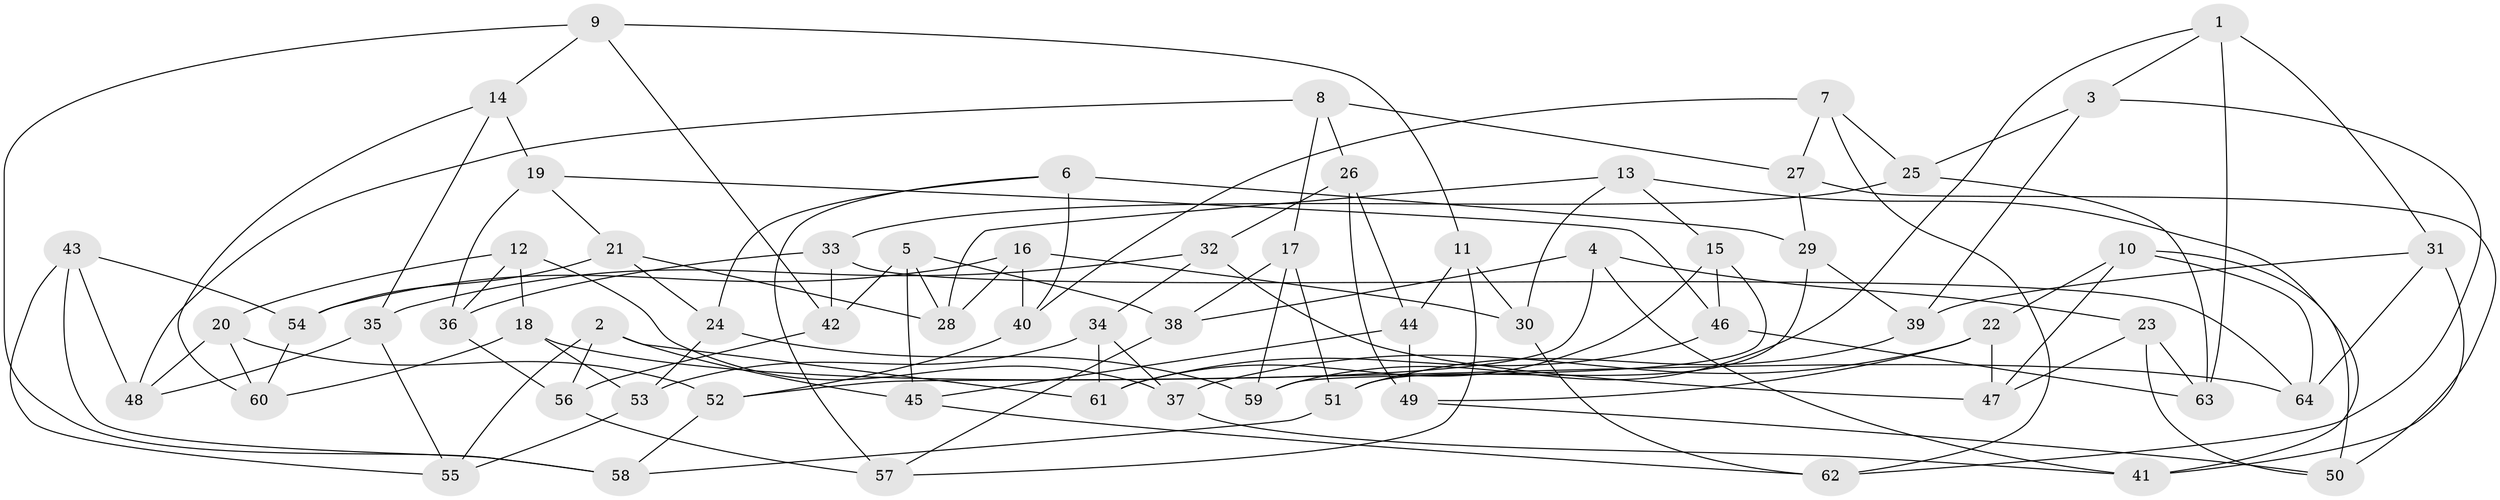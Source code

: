 // coarse degree distribution, {4: 0.59375, 10: 0.125, 7: 0.03125, 6: 0.09375, 9: 0.03125, 5: 0.03125, 3: 0.09375}
// Generated by graph-tools (version 1.1) at 2025/53/03/04/25 22:53:49]
// undirected, 64 vertices, 128 edges
graph export_dot {
  node [color=gray90,style=filled];
  1;
  2;
  3;
  4;
  5;
  6;
  7;
  8;
  9;
  10;
  11;
  12;
  13;
  14;
  15;
  16;
  17;
  18;
  19;
  20;
  21;
  22;
  23;
  24;
  25;
  26;
  27;
  28;
  29;
  30;
  31;
  32;
  33;
  34;
  35;
  36;
  37;
  38;
  39;
  40;
  41;
  42;
  43;
  44;
  45;
  46;
  47;
  48;
  49;
  50;
  51;
  52;
  53;
  54;
  55;
  56;
  57;
  58;
  59;
  60;
  61;
  62;
  63;
  64;
  1 -- 63;
  1 -- 3;
  1 -- 31;
  1 -- 59;
  2 -- 56;
  2 -- 45;
  2 -- 61;
  2 -- 55;
  3 -- 62;
  3 -- 39;
  3 -- 25;
  4 -- 41;
  4 -- 52;
  4 -- 23;
  4 -- 38;
  5 -- 42;
  5 -- 45;
  5 -- 38;
  5 -- 28;
  6 -- 29;
  6 -- 57;
  6 -- 40;
  6 -- 24;
  7 -- 62;
  7 -- 40;
  7 -- 25;
  7 -- 27;
  8 -- 27;
  8 -- 26;
  8 -- 17;
  8 -- 48;
  9 -- 11;
  9 -- 14;
  9 -- 42;
  9 -- 58;
  10 -- 47;
  10 -- 22;
  10 -- 50;
  10 -- 64;
  11 -- 30;
  11 -- 57;
  11 -- 44;
  12 -- 36;
  12 -- 37;
  12 -- 20;
  12 -- 18;
  13 -- 28;
  13 -- 30;
  13 -- 41;
  13 -- 15;
  14 -- 35;
  14 -- 19;
  14 -- 60;
  15 -- 61;
  15 -- 59;
  15 -- 46;
  16 -- 28;
  16 -- 30;
  16 -- 54;
  16 -- 40;
  17 -- 51;
  17 -- 38;
  17 -- 59;
  18 -- 64;
  18 -- 60;
  18 -- 53;
  19 -- 21;
  19 -- 46;
  19 -- 36;
  20 -- 60;
  20 -- 52;
  20 -- 48;
  21 -- 24;
  21 -- 54;
  21 -- 28;
  22 -- 47;
  22 -- 37;
  22 -- 49;
  23 -- 47;
  23 -- 50;
  23 -- 63;
  24 -- 53;
  24 -- 59;
  25 -- 33;
  25 -- 63;
  26 -- 44;
  26 -- 32;
  26 -- 49;
  27 -- 29;
  27 -- 50;
  29 -- 51;
  29 -- 39;
  30 -- 62;
  31 -- 64;
  31 -- 39;
  31 -- 41;
  32 -- 47;
  32 -- 34;
  32 -- 35;
  33 -- 42;
  33 -- 64;
  33 -- 36;
  34 -- 61;
  34 -- 37;
  34 -- 53;
  35 -- 55;
  35 -- 48;
  36 -- 56;
  37 -- 41;
  38 -- 57;
  39 -- 51;
  40 -- 52;
  42 -- 56;
  43 -- 58;
  43 -- 55;
  43 -- 48;
  43 -- 54;
  44 -- 45;
  44 -- 49;
  45 -- 62;
  46 -- 63;
  46 -- 61;
  49 -- 50;
  51 -- 58;
  52 -- 58;
  53 -- 55;
  54 -- 60;
  56 -- 57;
}
